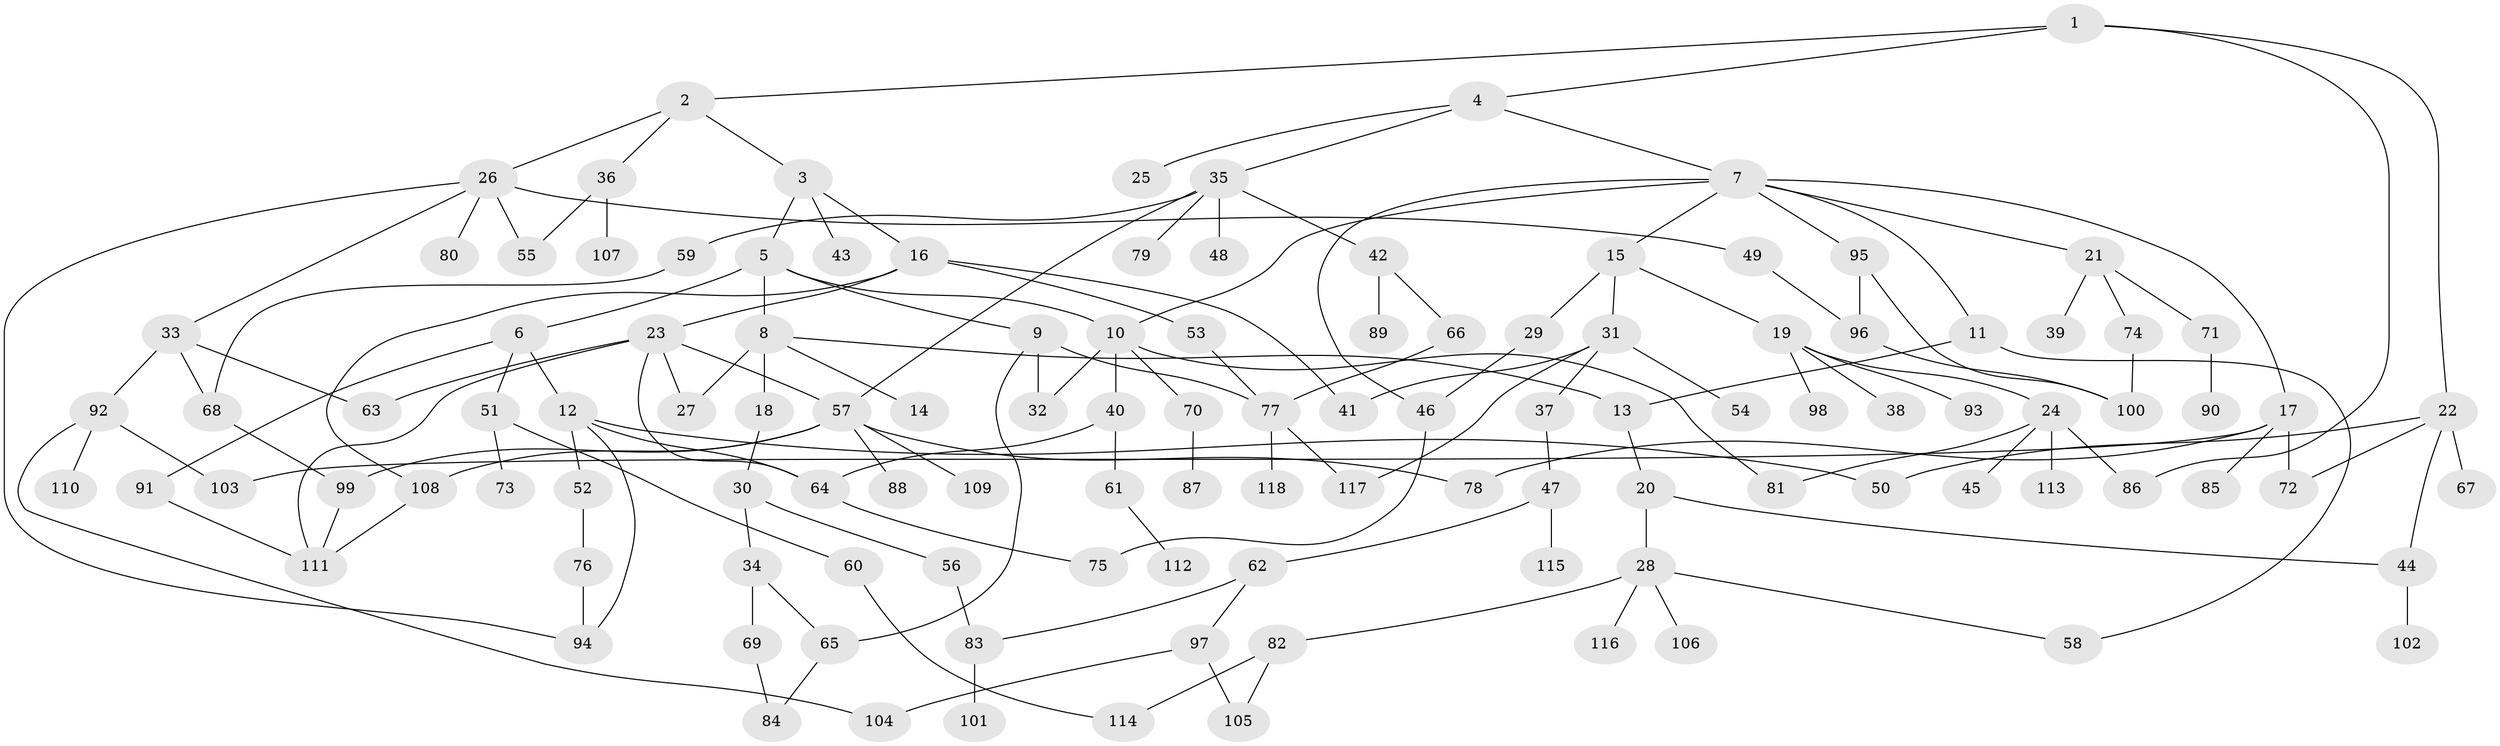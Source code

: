// coarse degree distribution, {10: 0.02857142857142857, 9: 0.02857142857142857, 15: 0.02857142857142857, 14: 0.02857142857142857, 3: 0.2, 1: 0.22857142857142856, 7: 0.02857142857142857, 5: 0.05714285714285714, 2: 0.2857142857142857, 6: 0.02857142857142857, 4: 0.05714285714285714}
// Generated by graph-tools (version 1.1) at 2025/16/03/04/25 18:16:52]
// undirected, 118 vertices, 157 edges
graph export_dot {
graph [start="1"]
  node [color=gray90,style=filled];
  1;
  2;
  3;
  4;
  5;
  6;
  7;
  8;
  9;
  10;
  11;
  12;
  13;
  14;
  15;
  16;
  17;
  18;
  19;
  20;
  21;
  22;
  23;
  24;
  25;
  26;
  27;
  28;
  29;
  30;
  31;
  32;
  33;
  34;
  35;
  36;
  37;
  38;
  39;
  40;
  41;
  42;
  43;
  44;
  45;
  46;
  47;
  48;
  49;
  50;
  51;
  52;
  53;
  54;
  55;
  56;
  57;
  58;
  59;
  60;
  61;
  62;
  63;
  64;
  65;
  66;
  67;
  68;
  69;
  70;
  71;
  72;
  73;
  74;
  75;
  76;
  77;
  78;
  79;
  80;
  81;
  82;
  83;
  84;
  85;
  86;
  87;
  88;
  89;
  90;
  91;
  92;
  93;
  94;
  95;
  96;
  97;
  98;
  99;
  100;
  101;
  102;
  103;
  104;
  105;
  106;
  107;
  108;
  109;
  110;
  111;
  112;
  113;
  114;
  115;
  116;
  117;
  118;
  1 -- 2;
  1 -- 4;
  1 -- 22;
  1 -- 86;
  2 -- 3;
  2 -- 26;
  2 -- 36;
  3 -- 5;
  3 -- 16;
  3 -- 43;
  4 -- 7;
  4 -- 25;
  4 -- 35;
  5 -- 6;
  5 -- 8;
  5 -- 9;
  5 -- 10;
  6 -- 12;
  6 -- 51;
  6 -- 91;
  7 -- 10;
  7 -- 11;
  7 -- 15;
  7 -- 17;
  7 -- 21;
  7 -- 95;
  7 -- 46;
  8 -- 14;
  8 -- 18;
  8 -- 27;
  8 -- 13;
  9 -- 65;
  9 -- 77;
  9 -- 32;
  10 -- 32;
  10 -- 40;
  10 -- 70;
  10 -- 81;
  11 -- 13;
  11 -- 58;
  12 -- 52;
  12 -- 94;
  12 -- 50;
  12 -- 64;
  13 -- 20;
  15 -- 19;
  15 -- 29;
  15 -- 31;
  16 -- 23;
  16 -- 41;
  16 -- 53;
  16 -- 108;
  17 -- 72;
  17 -- 78;
  17 -- 85;
  17 -- 103;
  18 -- 30;
  19 -- 24;
  19 -- 38;
  19 -- 93;
  19 -- 98;
  20 -- 28;
  20 -- 44;
  21 -- 39;
  21 -- 71;
  21 -- 74;
  22 -- 50;
  22 -- 67;
  22 -- 72;
  22 -- 44;
  23 -- 57;
  23 -- 63;
  23 -- 27;
  23 -- 64;
  23 -- 111;
  24 -- 45;
  24 -- 86;
  24 -- 113;
  24 -- 81;
  26 -- 33;
  26 -- 49;
  26 -- 55;
  26 -- 80;
  26 -- 94;
  28 -- 58;
  28 -- 82;
  28 -- 106;
  28 -- 116;
  29 -- 46;
  30 -- 34;
  30 -- 56;
  31 -- 37;
  31 -- 54;
  31 -- 117;
  31 -- 41;
  33 -- 68;
  33 -- 92;
  33 -- 63;
  34 -- 65;
  34 -- 69;
  35 -- 42;
  35 -- 48;
  35 -- 59;
  35 -- 79;
  35 -- 57;
  36 -- 107;
  36 -- 55;
  37 -- 47;
  40 -- 61;
  40 -- 64;
  42 -- 66;
  42 -- 89;
  44 -- 102;
  46 -- 75;
  47 -- 62;
  47 -- 115;
  49 -- 96;
  51 -- 60;
  51 -- 73;
  52 -- 76;
  53 -- 77;
  56 -- 83;
  57 -- 88;
  57 -- 99;
  57 -- 109;
  57 -- 108;
  57 -- 78;
  59 -- 68;
  60 -- 114;
  61 -- 112;
  62 -- 97;
  62 -- 83;
  64 -- 75;
  65 -- 84;
  66 -- 77;
  68 -- 99;
  69 -- 84;
  70 -- 87;
  71 -- 90;
  74 -- 100;
  76 -- 94;
  77 -- 117;
  77 -- 118;
  82 -- 114;
  82 -- 105;
  83 -- 101;
  91 -- 111;
  92 -- 104;
  92 -- 110;
  92 -- 103;
  95 -- 100;
  95 -- 96;
  96 -- 100;
  97 -- 105;
  97 -- 104;
  99 -- 111;
  108 -- 111;
}
